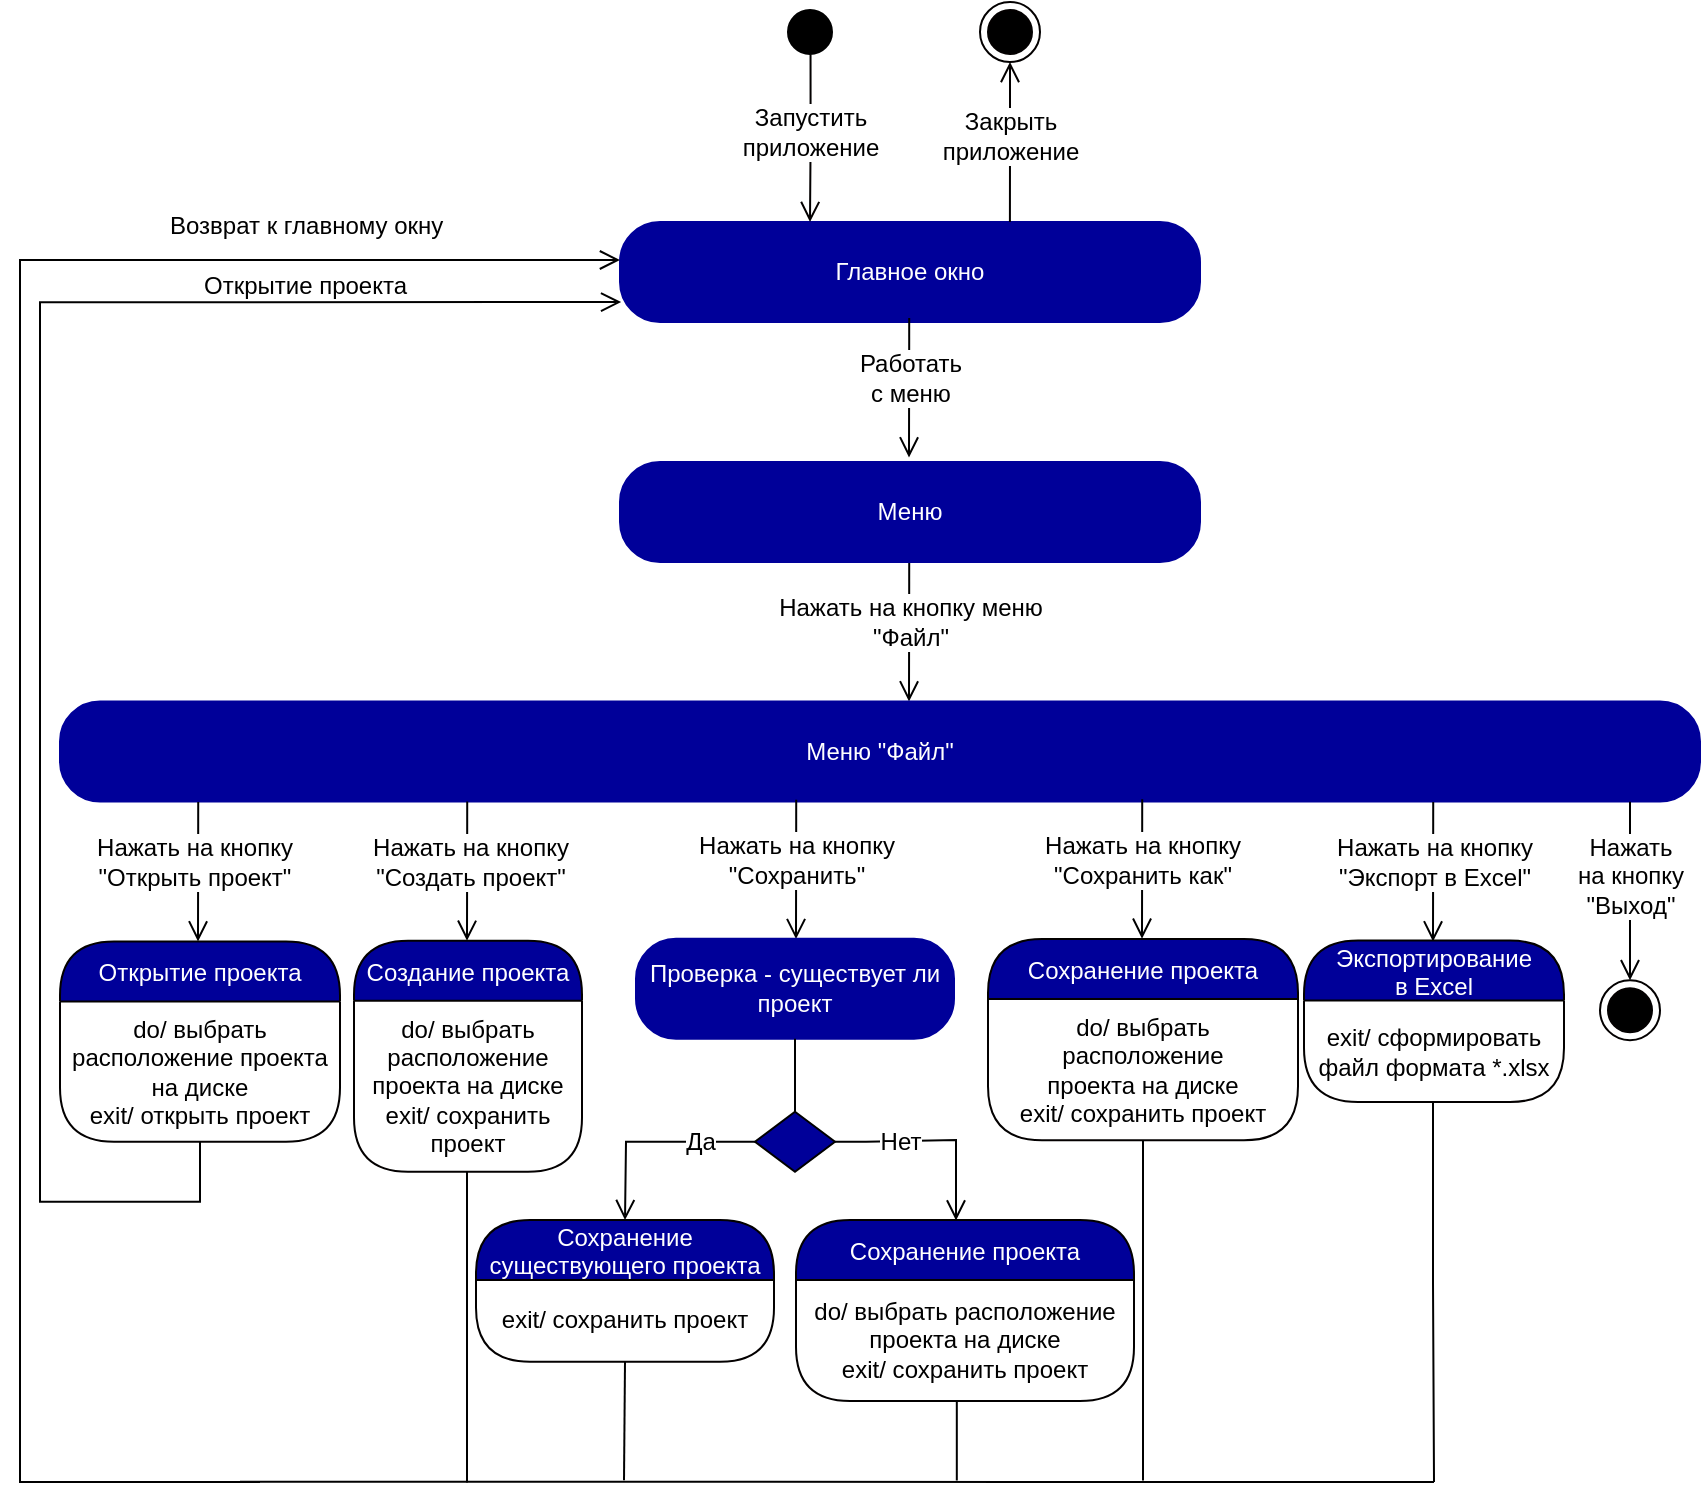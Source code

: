 <mxfile version="17.2.1" type="device"><diagram id="etlDYVYETBeBH645nl2H" name="Page-1"><mxGraphModel dx="-479" dy="776" grid="1" gridSize="10" guides="1" tooltips="1" connect="1" arrows="1" fold="1" page="1" pageScale="1" pageWidth="850" pageHeight="1100" math="0" shadow="0"><root><mxCell id="0"/><mxCell id="1" parent="0"/><mxCell id="psjXjGhAPFQ-x1jHjVS4-48" value="" style="edgeStyle=orthogonalEdgeStyle;html=1;verticalAlign=bottom;endArrow=open;endSize=8;strokeColor=#000000;rounded=0;fontSize=10;exitX=0.097;exitY=1.006;exitDx=0;exitDy=0;exitPerimeter=0;entryX=0.154;entryY=0;entryDx=0;entryDy=0;entryPerimeter=0;" parent="1" edge="1"><mxGeometry relative="1" as="geometry"><mxPoint x="2154.503" y="529.7" as="targetPoint"/><mxPoint x="2154.61" y="460" as="sourcePoint"/><Array as="points"><mxPoint x="2154.44" y="469.7"/></Array></mxGeometry></mxCell><mxCell id="psjXjGhAPFQ-x1jHjVS4-49" value="Нажать на кнопку меню&lt;br&gt;&quot;Файл&quot;" style="edgeLabel;html=1;align=center;verticalAlign=middle;resizable=0;points=[];fontSize=12;labelBackgroundColor=default;" parent="psjXjGhAPFQ-x1jHjVS4-48" vertex="1" connectable="0"><mxGeometry x="-0.252" y="2" relative="1" as="geometry"><mxPoint x="-2" y="4" as="offset"/></mxGeometry></mxCell><mxCell id="psjXjGhAPFQ-x1jHjVS4-52" value="Меню &quot;Файл&quot;" style="rounded=1;whiteSpace=wrap;html=1;arcSize=40;fontColor=#FFFFFF;fillColor=#000099;strokeColor=#000099;" parent="1" vertex="1"><mxGeometry x="1730" y="529.7" width="820" height="50" as="geometry"/></mxCell><mxCell id="psjXjGhAPFQ-x1jHjVS4-83" value="" style="edgeStyle=orthogonalEdgeStyle;html=1;verticalAlign=bottom;endArrow=open;endSize=8;strokeColor=#000000;rounded=0;fontSize=10;exitX=0.097;exitY=1.006;exitDx=0;exitDy=0;exitPerimeter=0;entryX=0.154;entryY=0;entryDx=0;entryDy=0;entryPerimeter=0;" parent="1" edge="1"><mxGeometry relative="1" as="geometry"><mxPoint x="2098.003" y="648.56" as="targetPoint"/><mxPoint x="2098.11" y="578.86" as="sourcePoint"/><Array as="points"><mxPoint x="2097.94" y="588.56"/></Array></mxGeometry></mxCell><mxCell id="psjXjGhAPFQ-x1jHjVS4-84" value="Нажать на кнопку&lt;br&gt;&quot;Сохранить&quot;" style="edgeLabel;html=1;align=center;verticalAlign=middle;resizable=0;points=[];fontSize=12;labelBackgroundColor=default;" parent="psjXjGhAPFQ-x1jHjVS4-83" vertex="1" connectable="0"><mxGeometry x="-0.252" y="2" relative="1" as="geometry"><mxPoint x="-2" y="4" as="offset"/></mxGeometry></mxCell><mxCell id="psjXjGhAPFQ-x1jHjVS4-89" value="Сохранение проекта" style="swimlane;fontStyle=0;align=center;verticalAlign=middle;childLayout=stackLayout;horizontal=1;startSize=30;horizontalStack=0;resizeParent=0;resizeLast=1;container=0;fontColor=#FFFFFF;collapsible=0;rounded=1;arcSize=30;strokeColor=#030000;fillColor=#000099;swimlaneFillColor=#FFFFFF;dropTarget=0;fontSize=12;" parent="1" vertex="1"><mxGeometry x="2194" y="648.56" width="155" height="100.6" as="geometry"/></mxCell><mxCell id="psjXjGhAPFQ-x1jHjVS4-90" value="do/ выбрать расположение &lt;br&gt;проекта на диске&lt;br&gt;exit/ сохранить проект" style="text;html=1;strokeColor=none;fillColor=none;align=center;verticalAlign=middle;spacingLeft=4;spacingRight=4;whiteSpace=wrap;overflow=hidden;rotatable=0;fontColor=#000000;fontSize=12;" parent="psjXjGhAPFQ-x1jHjVS4-89" vertex="1"><mxGeometry y="30" width="155" height="70.6" as="geometry"/></mxCell><mxCell id="psjXjGhAPFQ-x1jHjVS4-93" value="" style="edgeStyle=orthogonalEdgeStyle;html=1;verticalAlign=bottom;endArrow=open;endSize=8;strokeColor=#000000;rounded=0;fontSize=10;exitX=0.097;exitY=1.006;exitDx=0;exitDy=0;exitPerimeter=0;entryX=0.154;entryY=0;entryDx=0;entryDy=0;entryPerimeter=0;" parent="1" edge="1"><mxGeometry relative="1" as="geometry"><mxPoint x="2271.003" y="648.38" as="targetPoint"/><mxPoint x="2271.11" y="578.68" as="sourcePoint"/><Array as="points"><mxPoint x="2270.94" y="588.38"/></Array></mxGeometry></mxCell><mxCell id="psjXjGhAPFQ-x1jHjVS4-94" value="Нажать на кнопку&lt;br&gt;&quot;Сохранить как&quot;" style="edgeLabel;html=1;align=center;verticalAlign=middle;resizable=0;points=[];fontSize=12;labelBackgroundColor=default;" parent="psjXjGhAPFQ-x1jHjVS4-93" vertex="1" connectable="0"><mxGeometry x="-0.252" y="2" relative="1" as="geometry"><mxPoint x="-2" y="4" as="offset"/></mxGeometry></mxCell><mxCell id="psjXjGhAPFQ-x1jHjVS4-95" value="" style="edgeStyle=orthogonalEdgeStyle;html=1;verticalAlign=bottom;endArrow=none;endSize=8;strokeColor=#000000;rounded=0;fontSize=10;endFill=0;exitX=0.5;exitY=1;exitDx=0;exitDy=0;" parent="1" source="psjXjGhAPFQ-x1jHjVS4-90" edge="1"><mxGeometry relative="1" as="geometry"><mxPoint x="2272" y="919.16" as="targetPoint"/><mxPoint x="2278.66" y="739.04" as="sourcePoint"/><Array as="points"><mxPoint x="2272" y="919.16"/></Array></mxGeometry></mxCell><mxCell id="psjXjGhAPFQ-x1jHjVS4-97" value="Сохранение &#10;существующего проекта" style="swimlane;fontStyle=0;align=center;verticalAlign=middle;childLayout=stackLayout;horizontal=1;startSize=30;horizontalStack=0;resizeParent=0;resizeLast=1;container=0;fontColor=#FFFFFF;collapsible=0;rounded=1;arcSize=30;strokeColor=#030000;fillColor=#000099;swimlaneFillColor=#FFFFFF;dropTarget=0;fontSize=12;" parent="1" vertex="1"><mxGeometry x="1938" y="789.04" width="149" height="70.84" as="geometry"/></mxCell><mxCell id="psjXjGhAPFQ-x1jHjVS4-98" value="exit/ сохранить проект" style="text;html=1;strokeColor=none;fillColor=none;align=center;verticalAlign=middle;spacingLeft=4;spacingRight=4;whiteSpace=wrap;overflow=hidden;rotatable=0;fontColor=#000000;fontSize=12;" parent="psjXjGhAPFQ-x1jHjVS4-97" vertex="1"><mxGeometry y="30" width="149" height="40.84" as="geometry"/></mxCell><mxCell id="psjXjGhAPFQ-x1jHjVS4-99" value="" style="edgeStyle=orthogonalEdgeStyle;html=1;verticalAlign=bottom;endArrow=open;endSize=8;strokeColor=#000000;rounded=0;fontSize=10;exitX=0.097;exitY=1.006;exitDx=0;exitDy=0;exitPerimeter=0;entryX=0.154;entryY=0;entryDx=0;entryDy=0;entryPerimeter=0;" parent="1" edge="1"><mxGeometry relative="1" as="geometry"><mxPoint x="2416.503" y="649.7" as="targetPoint"/><mxPoint x="2416.61" y="580.0" as="sourcePoint"/><Array as="points"><mxPoint x="2416.44" y="589.7"/></Array></mxGeometry></mxCell><mxCell id="psjXjGhAPFQ-x1jHjVS4-100" value="Нажать на кнопку&lt;br&gt;&quot;Экспорт в Excel&quot;" style="edgeLabel;html=1;align=center;verticalAlign=middle;resizable=0;points=[];fontSize=12;labelBackgroundColor=default;" parent="psjXjGhAPFQ-x1jHjVS4-99" vertex="1" connectable="0"><mxGeometry x="-0.252" y="2" relative="1" as="geometry"><mxPoint x="-2" y="4" as="offset"/></mxGeometry></mxCell><mxCell id="psjXjGhAPFQ-x1jHjVS4-101" value="Экспортирование &#10;в Excel" style="swimlane;fontStyle=0;align=center;verticalAlign=middle;childLayout=stackLayout;horizontal=1;startSize=30;horizontalStack=0;resizeParent=0;resizeLast=1;container=0;fontColor=#FFFFFF;collapsible=0;rounded=1;arcSize=30;strokeColor=#030000;fillColor=#000099;swimlaneFillColor=#FFFFFF;dropTarget=0;fontSize=12;" parent="1" vertex="1"><mxGeometry x="2352" y="649.28" width="130" height="80.72" as="geometry"/></mxCell><mxCell id="psjXjGhAPFQ-x1jHjVS4-102" value="exit/ сформировать файл формата *.xlsx" style="text;html=1;strokeColor=none;fillColor=none;align=center;verticalAlign=middle;spacingLeft=4;spacingRight=4;whiteSpace=wrap;overflow=hidden;rotatable=0;fontColor=#000000;fontSize=12;" parent="psjXjGhAPFQ-x1jHjVS4-101" vertex="1"><mxGeometry y="30" width="130" height="50.72" as="geometry"/></mxCell><mxCell id="psjXjGhAPFQ-x1jHjVS4-103" value="" style="edgeStyle=orthogonalEdgeStyle;html=1;verticalAlign=bottom;endArrow=none;endSize=8;strokeColor=#000000;rounded=0;fontSize=10;endFill=0;" parent="1" edge="1"><mxGeometry relative="1" as="geometry"><mxPoint x="2417" y="920" as="targetPoint"/><mxPoint x="2416.5" y="730" as="sourcePoint"/><Array as="points"><mxPoint x="2416.5" y="820.54"/><mxPoint x="2416.5" y="820.54"/></Array></mxGeometry></mxCell><mxCell id="psjXjGhAPFQ-x1jHjVS4-106" value="" style="edgeStyle=orthogonalEdgeStyle;html=1;verticalAlign=bottom;endArrow=open;endSize=8;strokeColor=#000000;rounded=0;fontSize=10;entryX=0.5;entryY=0;entryDx=0;entryDy=0;" parent="1" target="psjXjGhAPFQ-x1jHjVS4-108" edge="1"><mxGeometry relative="1" as="geometry"><mxPoint x="2460" y="439.9" as="targetPoint"/><mxPoint x="2515" y="579.88" as="sourcePoint"/><Array as="points"><mxPoint x="2515" y="629.88"/><mxPoint x="2515" y="629.88"/></Array></mxGeometry></mxCell><mxCell id="psjXjGhAPFQ-x1jHjVS4-107" value="Нажать &lt;br&gt;на кнопку&lt;br&gt;&quot;Выход&quot;" style="edgeLabel;html=1;align=center;verticalAlign=middle;resizable=0;points=[];fontSize=12;labelBackgroundColor=default;" parent="psjXjGhAPFQ-x1jHjVS4-106" vertex="1" connectable="0"><mxGeometry x="-0.252" y="2" relative="1" as="geometry"><mxPoint x="-2" y="3" as="offset"/></mxGeometry></mxCell><mxCell id="psjXjGhAPFQ-x1jHjVS4-108" value="" style="ellipse;html=1;shape=endState;fillColor=#000000;strokeColor=#030000;" parent="1" vertex="1"><mxGeometry x="2500" y="669.1" width="30" height="30" as="geometry"/></mxCell><mxCell id="-GEyt0fameAs3THqMVIB-1" value="&lt;span&gt;Главное окно&lt;/span&gt;" style="rounded=1;whiteSpace=wrap;html=1;arcSize=40;fontColor=#FFFFFF;fillColor=#000099;strokeColor=#000099;" parent="1" vertex="1"><mxGeometry x="2010" y="290" width="290" height="50" as="geometry"/></mxCell><mxCell id="-GEyt0fameAs3THqMVIB-2" value="Проверка - существует ли проект" style="rounded=1;whiteSpace=wrap;html=1;arcSize=40;fontColor=#FFFFFF;fillColor=#000099;strokeColor=#000099;" parent="1" vertex="1"><mxGeometry x="2018" y="648.38" width="159" height="50" as="geometry"/></mxCell><mxCell id="-GEyt0fameAs3THqMVIB-8" value="" style="edgeStyle=orthogonalEdgeStyle;html=1;verticalAlign=bottom;endArrow=open;endSize=8;strokeColor=#000000;rounded=0;fontSize=10;entryX=0.5;entryY=0;entryDx=0;entryDy=0;exitX=0;exitY=0.5;exitDx=0;exitDy=0;" parent="1" source="gP5KG1FaFd9IVvW2irf6-1" target="psjXjGhAPFQ-x1jHjVS4-97" edge="1"><mxGeometry relative="1" as="geometry"><mxPoint x="2038.003" y="768.86" as="targetPoint"/><mxPoint x="2060" y="750" as="sourcePoint"/><Array as="points"><mxPoint x="2013" y="750"/><mxPoint x="2013" y="749"/></Array></mxGeometry></mxCell><mxCell id="-GEyt0fameAs3THqMVIB-9" value="Да" style="edgeLabel;html=1;align=center;verticalAlign=middle;resizable=0;points=[];fontSize=12;labelBackgroundColor=default;" parent="-GEyt0fameAs3THqMVIB-8" vertex="1" connectable="0"><mxGeometry x="-0.252" y="2" relative="1" as="geometry"><mxPoint x="12" y="-2" as="offset"/></mxGeometry></mxCell><mxCell id="-GEyt0fameAs3THqMVIB-13" value="" style="edgeStyle=orthogonalEdgeStyle;html=1;verticalAlign=bottom;endArrow=open;endSize=8;strokeColor=#000000;rounded=0;fontSize=10;entryX=0.5;entryY=0;entryDx=0;entryDy=0;exitX=1;exitY=0.5;exitDx=0;exitDy=0;" parent="1" source="gP5KG1FaFd9IVvW2irf6-1" edge="1"><mxGeometry relative="1" as="geometry"><mxPoint x="2178" y="789.22" as="targetPoint"/><mxPoint x="2110" y="750" as="sourcePoint"/><Array as="points"><mxPoint x="2133" y="750"/><mxPoint x="2178" y="749"/></Array></mxGeometry></mxCell><mxCell id="-GEyt0fameAs3THqMVIB-14" value="Нет" style="edgeLabel;html=1;align=center;verticalAlign=middle;resizable=0;points=[];fontSize=12;labelBackgroundColor=default;" parent="-GEyt0fameAs3THqMVIB-13" vertex="1" connectable="0"><mxGeometry x="-0.252" y="2" relative="1" as="geometry"><mxPoint x="-5" y="2" as="offset"/></mxGeometry></mxCell><mxCell id="-GEyt0fameAs3THqMVIB-15" value="" style="edgeStyle=orthogonalEdgeStyle;html=1;verticalAlign=bottom;endArrow=open;endSize=8;strokeColor=#000000;rounded=0;fontSize=10;exitX=0.097;exitY=1.006;exitDx=0;exitDy=0;exitPerimeter=0;entryX=0.154;entryY=0;entryDx=0;entryDy=0;entryPerimeter=0;" parent="1" edge="1"><mxGeometry relative="1" as="geometry"><mxPoint x="1799.003" y="649.7" as="targetPoint"/><mxPoint x="1799.11" y="580" as="sourcePoint"/><Array as="points"><mxPoint x="1798.94" y="589.7"/></Array></mxGeometry></mxCell><mxCell id="-GEyt0fameAs3THqMVIB-16" value="Нажать на кнопку&lt;br&gt;&quot;Открыть проект&quot;" style="edgeLabel;html=1;align=center;verticalAlign=middle;resizable=0;points=[];fontSize=12;labelBackgroundColor=default;" parent="-GEyt0fameAs3THqMVIB-15" vertex="1" connectable="0"><mxGeometry x="-0.252" y="2" relative="1" as="geometry"><mxPoint x="-4" y="4" as="offset"/></mxGeometry></mxCell><mxCell id="-GEyt0fameAs3THqMVIB-17" value="Открытие проекта" style="swimlane;fontStyle=0;align=center;verticalAlign=middle;childLayout=stackLayout;horizontal=1;startSize=30;horizontalStack=0;resizeParent=0;resizeLast=1;container=0;fontColor=#FFFFFF;collapsible=0;rounded=1;arcSize=30;strokeColor=#030000;fillColor=#000099;swimlaneFillColor=#FFFFFF;dropTarget=0;fontSize=12;" parent="1" vertex="1"><mxGeometry x="1730" y="649.7" width="140" height="100.18" as="geometry"/></mxCell><mxCell id="-GEyt0fameAs3THqMVIB-18" value="do/ выбрать расположение проекта на диске&lt;br&gt;exit/ открыть проект" style="text;html=1;strokeColor=none;fillColor=none;align=center;verticalAlign=middle;spacingLeft=4;spacingRight=4;whiteSpace=wrap;overflow=hidden;rotatable=0;fontColor=#000000;fontSize=12;" parent="-GEyt0fameAs3THqMVIB-17" vertex="1"><mxGeometry y="30" width="140" height="70.18" as="geometry"/></mxCell><mxCell id="-GEyt0fameAs3THqMVIB-30" value="" style="edgeStyle=orthogonalEdgeStyle;html=1;verticalAlign=bottom;endArrow=open;endSize=8;strokeColor=#000000;rounded=0;fontSize=10;exitX=0.5;exitY=1;exitDx=0;exitDy=0;entryX=0.002;entryY=0.801;entryDx=0;entryDy=0;entryPerimeter=0;" parent="1" source="-GEyt0fameAs3THqMVIB-18" target="-GEyt0fameAs3THqMVIB-1" edge="1"><mxGeometry relative="1" as="geometry"><mxPoint x="1970" y="359.88" as="targetPoint"/><mxPoint x="1820" y="679.88" as="sourcePoint"/><Array as="points"><mxPoint x="1800" y="779.88"/><mxPoint x="1720" y="779.88"/><mxPoint x="1720" y="329.88"/></Array></mxGeometry></mxCell><mxCell id="l2hgIxDCqRnEw6dvZzFc-7" value="&lt;span style=&quot;color: rgba(0 , 0 , 0 , 0) ; font-family: monospace ; font-size: 0px ; background-color: rgb(248 , 249 , 250)&quot;&gt;%3CmxGraphModel%3E%3Croot%3E%3CmxCell%20id%3D%220%22%2F%3E%3CmxCell%20id%3D%221%22%20parent%3D%220%22%2F%3E%3CmxCell%20id%3D%222%22%20value%3D%22%D0%9E%D1%82%D0%BA%D1%80%D1%8B%D1%82%D0%B8%D0%B5%20%26lt%3Bbr%26gt%3B%D0%B4%D1%80%D1%83%D0%B3%D0%BE%D0%B3%D0%BE%20%D0%BF%D1%80%D0%BE%D0%B5%D0%BA%D1%82%D0%B0%22%20style%3D%22edgeLabel%3Bhtml%3D1%3Balign%3Dcenter%3BverticalAlign%3Dmiddle%3Bresizable%3D0%3Bpoints%3D%5B%5D%3BfontSize%3D12%3B%22%20vertex%3D%221%22%20connectable%3D%220%22%20parent%3D%221%22%3E%3CmxGeometry%20x%3D%22-520%22%20y%3D%22450%22%20as%3D%22geometry%22%2F%3E%3C%2FmxCell%3E%3C%2Froot%3E%3C%2FmxGraphModel%3E&lt;/span&gt;&lt;span style=&quot;color: rgba(0 , 0 , 0 , 0) ; font-family: monospace ; font-size: 0px ; background-color: rgb(248 , 249 , 250)&quot;&gt;%3CmxGraphModel%3E%3Croot%3E%3CmxCell%20id%3D%220%22%2F%3E%3CmxCell%20id%3D%221%22%20parent%3D%220%22%2F%3E%3CmxCell%20id%3D%222%22%20value%3D%22%D0%9E%D1%82%D0%BA%D1%80%D1%8B%D1%82%D0%B8%D0%B5%20%26lt%3Bbr%26gt%3B%D0%B4%D1%80%D1%83%D0%B3%D0%BE%D0%B3%D0%BE%20%D0%BF%D1%80%D0%BE%D0%B5%D0%BA%D1%82%D0%B0%22%20style%3D%22edgeLabel%3Bhtml%3D1%3Balign%3Dcenter%3BverticalAlign%3Dmiddle%3Bresizable%3D0%3Bpoints%3D%5B%5D%3BfontSize%3D12%3B%22%20vertex%3D%221%22%20connectable%3D%220%22%20parent%3D%221%22%3E%3CmxGeometry%20x%3D%22-520%22%20y%3D%22450%22%20as%3D%22geometry%22%2F%3E%3C%2FmxCell%3E%3C%2Froot%3E%3C%2FmxGraphModel%3E&lt;/span&gt;" style="edgeLabel;html=1;align=center;verticalAlign=middle;resizable=0;points=[];" parent="-GEyt0fameAs3THqMVIB-30" vertex="1" connectable="0"><mxGeometry x="-0.489" y="4" relative="1" as="geometry"><mxPoint x="4" y="47" as="offset"/></mxGeometry></mxCell><mxCell id="-GEyt0fameAs3THqMVIB-32" value="Сохранение проекта" style="swimlane;fontStyle=0;align=center;verticalAlign=middle;childLayout=stackLayout;horizontal=1;startSize=30;horizontalStack=0;resizeParent=0;resizeLast=1;container=0;fontColor=#FFFFFF;collapsible=0;rounded=1;arcSize=30;strokeColor=#030000;fillColor=#000099;swimlaneFillColor=#FFFFFF;dropTarget=0;fontSize=12;" parent="1" vertex="1"><mxGeometry x="2098" y="789.04" width="169" height="90.48" as="geometry"/></mxCell><mxCell id="-GEyt0fameAs3THqMVIB-33" value="do/ выбрать расположение проекта на диске&lt;br&gt;exit/ сохранить проект" style="text;html=1;strokeColor=none;fillColor=none;align=center;verticalAlign=middle;spacingLeft=4;spacingRight=4;whiteSpace=wrap;overflow=hidden;rotatable=0;fontColor=#000000;fontSize=12;" parent="-GEyt0fameAs3THqMVIB-32" vertex="1"><mxGeometry y="30" width="169" height="60.48" as="geometry"/></mxCell><mxCell id="l2hgIxDCqRnEw6dvZzFc-1" value="" style="ellipse;html=1;shape=startState;fillColor=#000000;strokeColor=#000000;fontColor=#000099;" parent="1" vertex="1"><mxGeometry x="2090" y="180" width="30" height="30" as="geometry"/></mxCell><mxCell id="l2hgIxDCqRnEw6dvZzFc-2" value="&lt;font style=&quot;font-size: 12px&quot;&gt;Запустить &lt;br&gt;приложение&lt;/font&gt;" style="edgeStyle=orthogonalEdgeStyle;html=1;verticalAlign=bottom;endArrow=open;endSize=8;strokeColor=#030000;rounded=0;exitX=0.509;exitY=0.876;exitDx=0;exitDy=0;exitPerimeter=0;spacingBottom=-14;fontSize=11;" parent="1" source="l2hgIxDCqRnEw6dvZzFc-1" edge="1"><mxGeometry relative="1" as="geometry"><mxPoint x="2105" y="290" as="targetPoint"/><mxPoint x="2075" y="250" as="sourcePoint"/></mxGeometry></mxCell><mxCell id="l2hgIxDCqRnEw6dvZzFc-3" value="&lt;font style=&quot;font-size: 12px&quot;&gt;Закрыть&lt;br&gt;приложение&lt;/font&gt;" style="edgeStyle=orthogonalEdgeStyle;html=1;verticalAlign=bottom;endArrow=open;endSize=8;strokeColor=#030000;rounded=0;spacingBottom=-14;fontSize=11;entryX=0.5;entryY=1;entryDx=0;entryDy=0;exitX=0.781;exitY=0;exitDx=0;exitDy=0;exitPerimeter=0;" parent="1" target="l2hgIxDCqRnEw6dvZzFc-4" edge="1"><mxGeometry relative="1" as="geometry"><mxPoint x="2300" y="260" as="targetPoint"/><mxPoint x="2204.96" y="290" as="sourcePoint"/><Array as="points"><mxPoint x="2205" y="250"/><mxPoint x="2205" y="250"/></Array></mxGeometry></mxCell><mxCell id="l2hgIxDCqRnEw6dvZzFc-4" value="" style="ellipse;html=1;shape=endState;fillColor=#000000;strokeColor=#030000;" parent="1" vertex="1"><mxGeometry x="2190" y="180" width="30" height="30" as="geometry"/></mxCell><mxCell id="l2hgIxDCqRnEw6dvZzFc-5" value="" style="endArrow=none;html=1;rounded=0;" parent="1" edge="1"><mxGeometry width="50" height="50" relative="1" as="geometry"><mxPoint x="1820" y="919.88" as="sourcePoint"/><mxPoint x="2417" y="920" as="targetPoint"/></mxGeometry></mxCell><mxCell id="l2hgIxDCqRnEw6dvZzFc-6" value="" style="edgeStyle=orthogonalEdgeStyle;html=1;verticalAlign=bottom;endArrow=open;endSize=8;strokeColor=#000000;rounded=0;fontSize=10;" parent="1" target="-GEyt0fameAs3THqMVIB-1" edge="1"><mxGeometry relative="1" as="geometry"><mxPoint x="1980" y="309" as="targetPoint"/><mxPoint x="1830" y="920" as="sourcePoint"/><Array as="points"><mxPoint x="1710" y="920"/><mxPoint x="1710" y="309"/></Array></mxGeometry></mxCell><mxCell id="l2hgIxDCqRnEw6dvZzFc-11" value="" style="edgeStyle=orthogonalEdgeStyle;html=1;verticalAlign=bottom;endArrow=none;endSize=8;strokeColor=#000000;rounded=0;fontSize=10;endFill=0;" parent="1" edge="1"><mxGeometry relative="1" as="geometry"><mxPoint x="2178" y="919.24" as="targetPoint"/><mxPoint x="2178.41" y="879.52" as="sourcePoint"/><Array as="points"><mxPoint x="2178" y="919.54"/></Array></mxGeometry></mxCell><mxCell id="l2hgIxDCqRnEw6dvZzFc-12" value="" style="endArrow=none;html=1;rounded=0;entryX=0.5;entryY=1;entryDx=0;entryDy=0;" parent="1" target="psjXjGhAPFQ-x1jHjVS4-98" edge="1"><mxGeometry width="50" height="50" relative="1" as="geometry"><mxPoint x="2012" y="919.16" as="sourcePoint"/><mxPoint x="2012" y="869.88" as="targetPoint"/></mxGeometry></mxCell><mxCell id="l2hgIxDCqRnEw6dvZzFc-13" value="&lt;span style=&quot;color: rgb(0 , 0 , 0) ; font-family: &amp;#34;helvetica&amp;#34; ; font-size: 12px ; font-style: normal ; font-weight: 400 ; letter-spacing: normal ; text-align: center ; text-indent: 0px ; text-transform: none ; word-spacing: 0px ; background-color: rgb(255 , 255 , 255) ; display: inline ; float: none&quot;&gt;Возврат&amp;nbsp;&lt;/span&gt;&lt;span style=&quot;color: rgb(0 , 0 , 0) ; font-family: &amp;#34;helvetica&amp;#34; ; font-size: 12px ; font-style: normal ; font-weight: 400 ; letter-spacing: normal ; text-align: center ; text-indent: 0px ; text-transform: none ; word-spacing: 0px ; background-color: rgb(255 , 255 , 255) ; display: inline ; float: none&quot;&gt;к главному окну&lt;/span&gt;" style="text;whiteSpace=wrap;html=1;" parent="1" vertex="1"><mxGeometry x="1783" y="278" width="154" height="30" as="geometry"/></mxCell><mxCell id="ld-zoyEj8Oj6GducUkos-1" value="&lt;div style=&quot;text-align: center&quot;&gt;&lt;font face=&quot;helvetica&quot;&gt;&lt;span style=&quot;background-color: rgb(255 , 255 , 255)&quot;&gt;Открытие проекта&lt;/span&gt;&lt;/font&gt;&lt;/div&gt;" style="text;whiteSpace=wrap;html=1;" parent="1" vertex="1"><mxGeometry x="1800" y="308" width="120" height="30" as="geometry"/></mxCell><mxCell id="s9L6L-wL-Pz7p2p8KMEk-1" value="Создание проекта" style="swimlane;fontStyle=0;align=center;verticalAlign=middle;childLayout=stackLayout;horizontal=1;startSize=30;horizontalStack=0;resizeParent=0;resizeLast=1;container=0;fontColor=#FFFFFF;collapsible=0;rounded=1;arcSize=30;strokeColor=#030000;fillColor=#000099;swimlaneFillColor=#FFFFFF;dropTarget=0;fontSize=12;" parent="1" vertex="1"><mxGeometry x="1877" y="649.4" width="114" height="115.45" as="geometry"/></mxCell><mxCell id="s9L6L-wL-Pz7p2p8KMEk-2" value="do/ выбрать расположение проекта на диске&lt;br&gt;exit/ сохранить проект" style="text;html=1;strokeColor=none;fillColor=none;align=center;verticalAlign=middle;spacingLeft=4;spacingRight=4;whiteSpace=wrap;overflow=hidden;rotatable=0;fontColor=#000000;fontSize=12;" parent="s9L6L-wL-Pz7p2p8KMEk-1" vertex="1"><mxGeometry y="30" width="114" height="85.45" as="geometry"/></mxCell><mxCell id="s9L6L-wL-Pz7p2p8KMEk-10" value="do/ выбрать расположение проекта на диске&lt;br&gt;exit/ сохраненный проект" style="text;html=1;strokeColor=none;fillColor=none;align=center;verticalAlign=middle;spacingLeft=4;spacingRight=4;whiteSpace=wrap;overflow=hidden;rotatable=0;fontColor=#000000;fontSize=12;" parent="s9L6L-wL-Pz7p2p8KMEk-1" vertex="1"><mxGeometry y="115.45" width="114" as="geometry"/></mxCell><mxCell id="s9L6L-wL-Pz7p2p8KMEk-3" value="" style="edgeStyle=orthogonalEdgeStyle;html=1;verticalAlign=bottom;endArrow=open;endSize=8;strokeColor=#000000;rounded=0;fontSize=10;exitX=0.097;exitY=1.006;exitDx=0;exitDy=0;exitPerimeter=0;entryX=0.154;entryY=0;entryDx=0;entryDy=0;entryPerimeter=0;" parent="1" edge="1"><mxGeometry relative="1" as="geometry"><mxPoint x="1933.503" y="649.4" as="targetPoint"/><mxPoint x="1933.61" y="579.7" as="sourcePoint"/><Array as="points"><mxPoint x="1933.44" y="589.4"/></Array></mxGeometry></mxCell><mxCell id="s9L6L-wL-Pz7p2p8KMEk-4" value="Нажать на кнопку&lt;br&gt;&quot;Создать проект&quot;" style="edgeLabel;html=1;align=center;verticalAlign=middle;resizable=0;points=[];fontSize=12;labelBackgroundColor=default;" parent="s9L6L-wL-Pz7p2p8KMEk-3" vertex="1" connectable="0"><mxGeometry x="-0.252" y="2" relative="1" as="geometry"><mxPoint x="-1" y="4" as="offset"/></mxGeometry></mxCell><mxCell id="s9L6L-wL-Pz7p2p8KMEk-6" value="" style="edgeStyle=orthogonalEdgeStyle;html=1;verticalAlign=bottom;endArrow=none;endSize=8;strokeColor=#000000;rounded=0;fontSize=10;endFill=0;exitX=0.5;exitY=1;exitDx=0;exitDy=0;" parent="1" edge="1"><mxGeometry relative="1" as="geometry"><mxPoint x="1934" y="920.3" as="targetPoint"/><mxPoint x="1933.5" y="764.85" as="sourcePoint"/><Array as="points"><mxPoint x="1934" y="920.3"/></Array></mxGeometry></mxCell><mxCell id="QAIQOyoagNORd8eLTt5y-1" value="&lt;span&gt;Меню&lt;/span&gt;" style="rounded=1;whiteSpace=wrap;html=1;arcSize=40;fontColor=#FFFFFF;fillColor=#000099;strokeColor=#000099;" parent="1" vertex="1"><mxGeometry x="2010" y="410" width="290" height="50" as="geometry"/></mxCell><mxCell id="QAIQOyoagNORd8eLTt5y-2" value="" style="edgeStyle=orthogonalEdgeStyle;html=1;verticalAlign=bottom;endArrow=open;endSize=8;strokeColor=#000000;rounded=0;fontSize=10;exitX=0.097;exitY=1.006;exitDx=0;exitDy=0;exitPerimeter=0;entryX=0.154;entryY=0;entryDx=0;entryDy=0;entryPerimeter=0;" parent="1" edge="1"><mxGeometry relative="1" as="geometry"><mxPoint x="2154.503" y="407.7" as="targetPoint"/><mxPoint x="2154.61" y="338" as="sourcePoint"/><Array as="points"><mxPoint x="2154.44" y="347.7"/></Array></mxGeometry></mxCell><mxCell id="QAIQOyoagNORd8eLTt5y-3" value="Работать&lt;br&gt;с меню" style="edgeLabel;html=1;align=center;verticalAlign=middle;resizable=0;points=[];fontSize=12;labelBackgroundColor=default;" parent="QAIQOyoagNORd8eLTt5y-2" vertex="1" connectable="0"><mxGeometry x="-0.252" y="2" relative="1" as="geometry"><mxPoint x="-2" y="4" as="offset"/></mxGeometry></mxCell><mxCell id="gP5KG1FaFd9IVvW2irf6-1" value="" style="rhombus;whiteSpace=wrap;html=1;fillColor=#000099;strokeColor=default;" parent="1" vertex="1"><mxGeometry x="2077.5" y="734.85" width="40" height="30" as="geometry"/></mxCell><mxCell id="gP5KG1FaFd9IVvW2irf6-2" value="" style="endArrow=none;html=1;rounded=0;entryX=0.5;entryY=1;entryDx=0;entryDy=0;exitX=0.5;exitY=0;exitDx=0;exitDy=0;" parent="1" source="gP5KG1FaFd9IVvW2irf6-1" target="-GEyt0fameAs3THqMVIB-2" edge="1"><mxGeometry width="50" height="50" relative="1" as="geometry"><mxPoint x="2010" y="750" as="sourcePoint"/><mxPoint x="2060" y="700" as="targetPoint"/></mxGeometry></mxCell></root></mxGraphModel></diagram></mxfile>